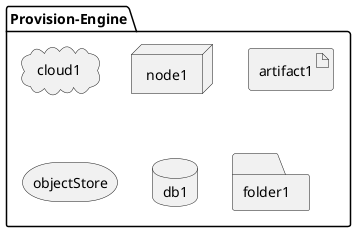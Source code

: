 @startuml

package  "Provision-Engine" {
  cloud cloud1
  node node1
  artifact artifact1
  storage objectStore
  database db1
  folder folder1
}

@enduml
